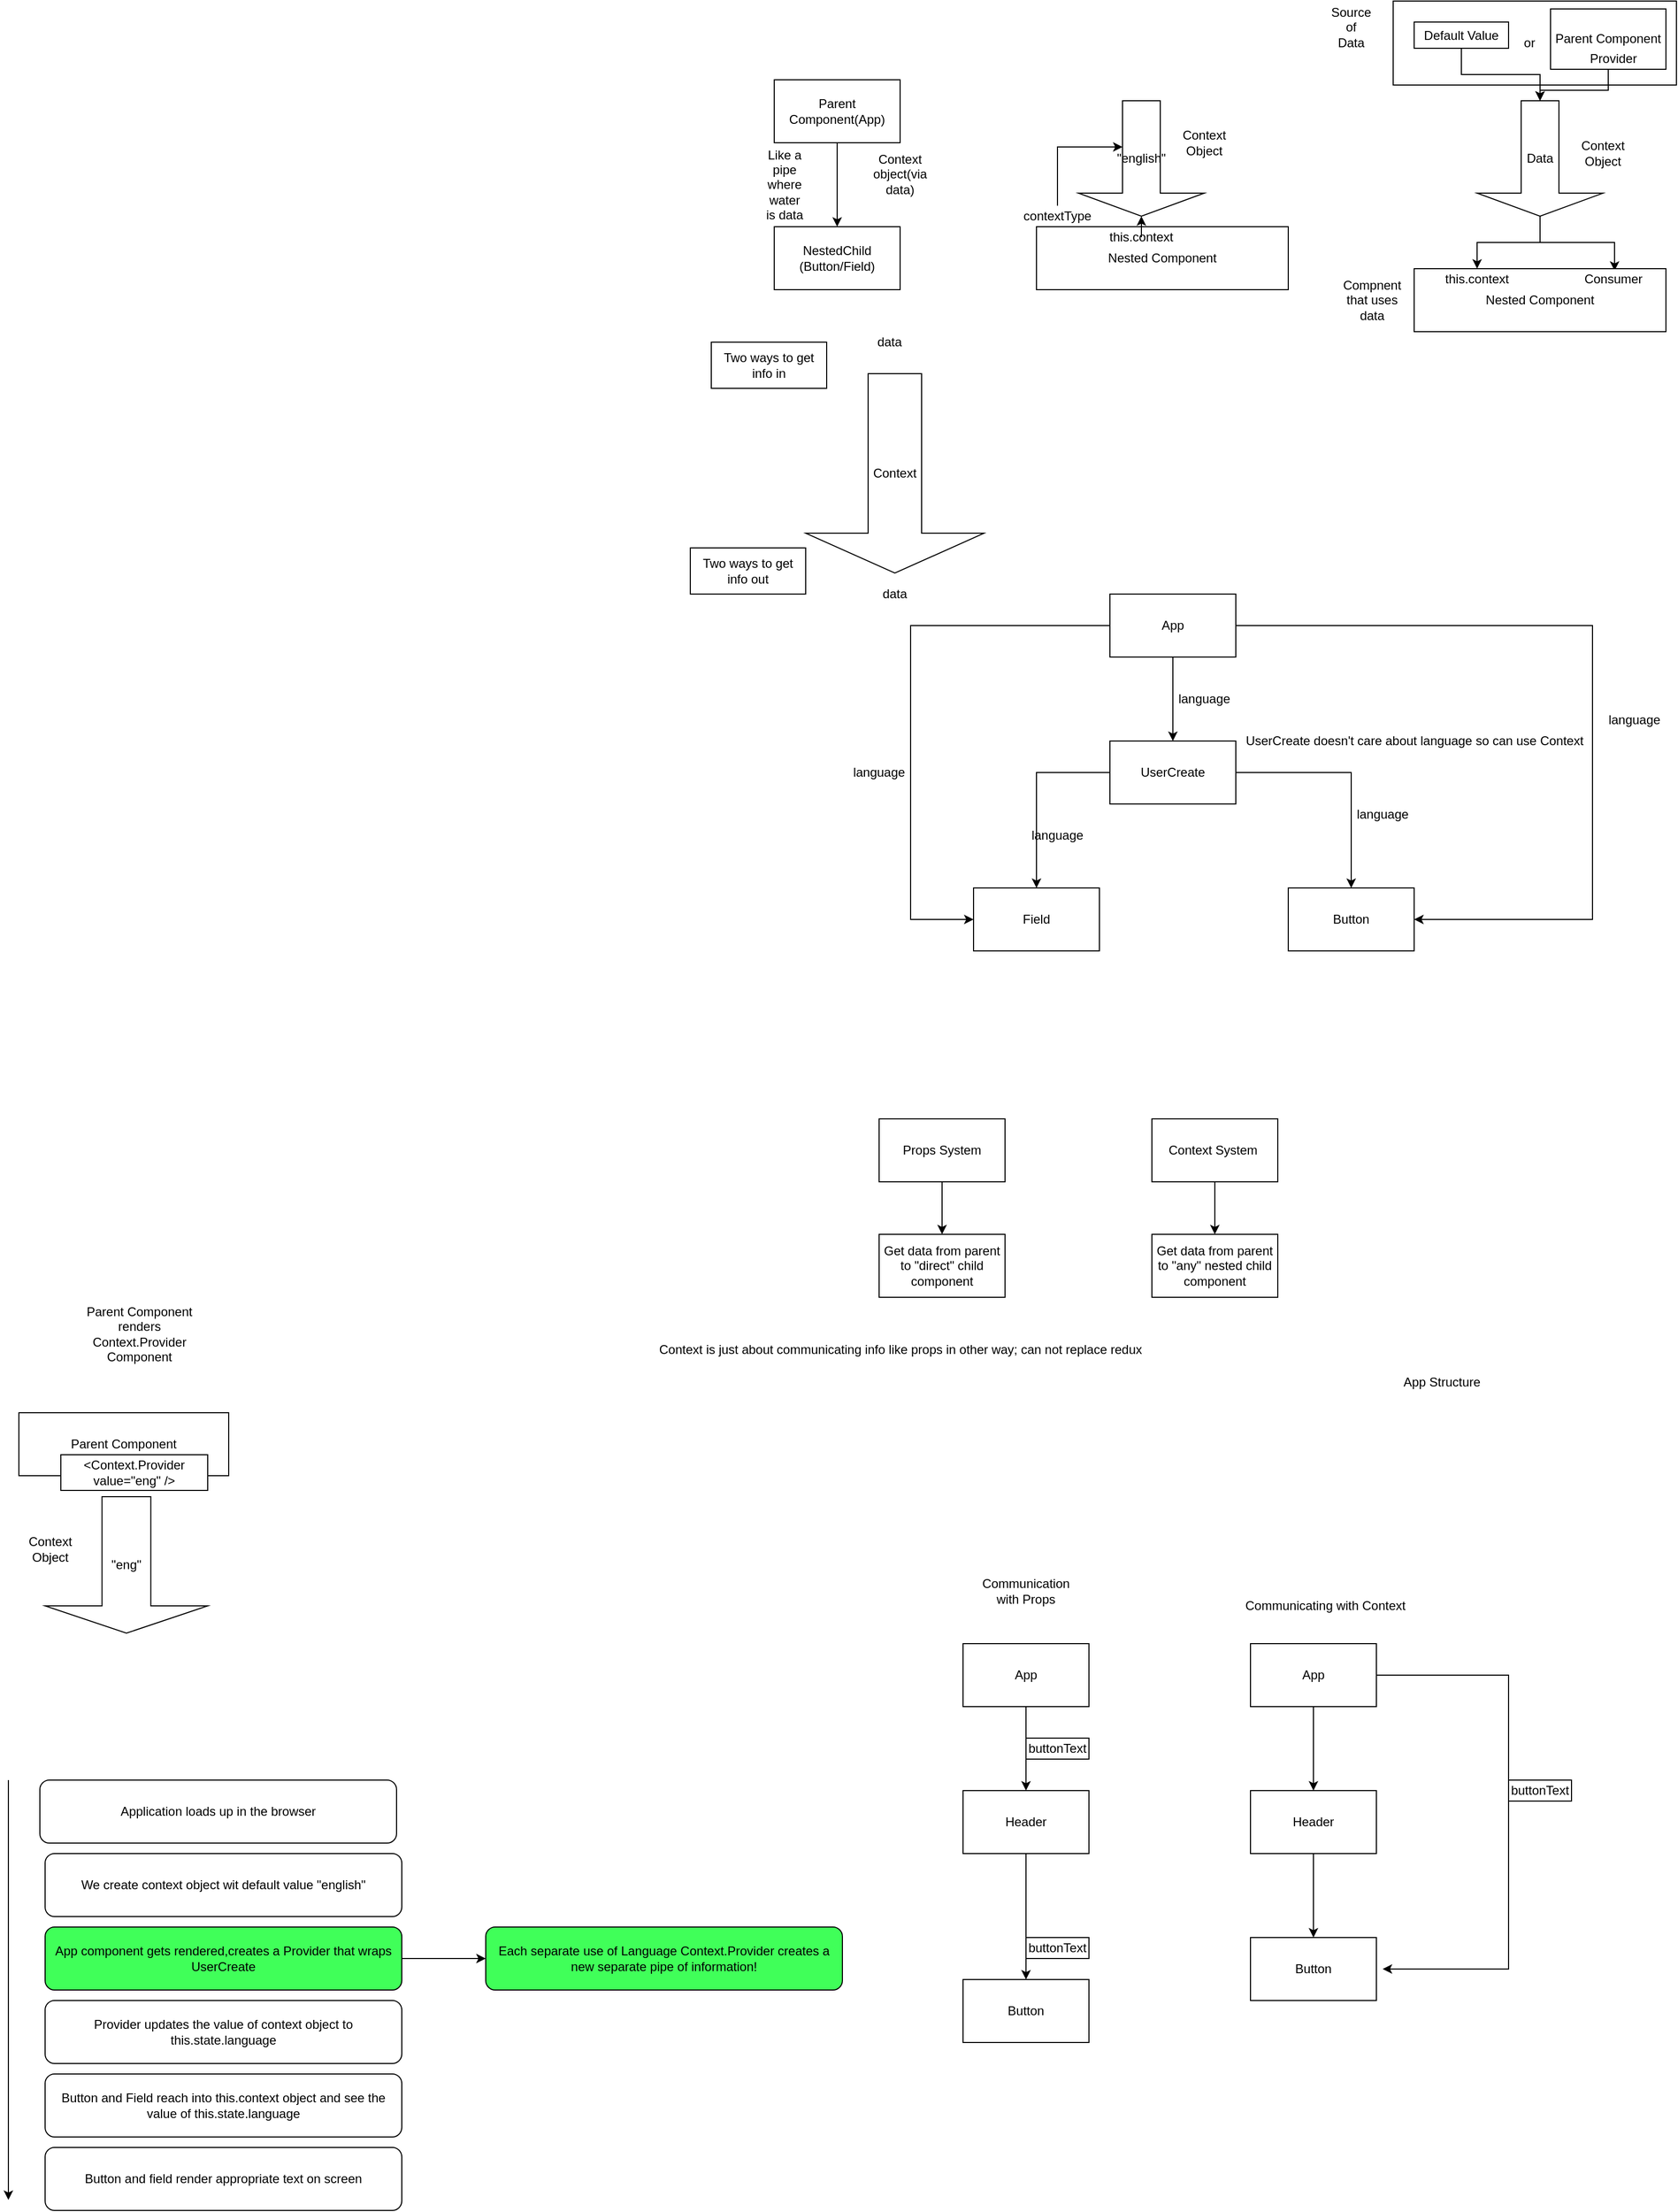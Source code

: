 <mxfile version="13.1.3">
    <diagram id="6hGFLwfOUW9BJ-s0fimq" name="Page-1">
        <mxGraphModel dx="1255" dy="1469" grid="1" gridSize="10" guides="1" tooltips="1" connect="1" arrows="1" fold="1" page="1" pageScale="1" pageWidth="827" pageHeight="1169" math="0" shadow="0">
            <root>
                <mxCell id="0"/>
                <mxCell id="1" parent="0"/>
                <mxCell id="5" value="" style="edgeStyle=orthogonalEdgeStyle;rounded=0;orthogonalLoop=1;jettySize=auto;html=1;" parent="1" source="2" target="4" edge="1">
                    <mxGeometry relative="1" as="geometry"/>
                </mxCell>
                <mxCell id="2" value="Props System" style="rounded=0;whiteSpace=wrap;html=1;" parent="1" vertex="1">
                    <mxGeometry x="60" y="100" width="120" height="60" as="geometry"/>
                </mxCell>
                <mxCell id="7" value="" style="edgeStyle=orthogonalEdgeStyle;rounded=0;orthogonalLoop=1;jettySize=auto;html=1;" parent="1" source="3" target="6" edge="1">
                    <mxGeometry relative="1" as="geometry"/>
                </mxCell>
                <mxCell id="3" value="Context System&amp;nbsp;" style="rounded=0;whiteSpace=wrap;html=1;" parent="1" vertex="1">
                    <mxGeometry x="320" y="100" width="120" height="60" as="geometry"/>
                </mxCell>
                <mxCell id="6" value="Get data from parent to &quot;any&quot; nested child component" style="rounded=0;whiteSpace=wrap;html=1;" parent="1" vertex="1">
                    <mxGeometry x="320" y="210" width="120" height="60" as="geometry"/>
                </mxCell>
                <mxCell id="4" value="Get data from parent to &quot;direct&quot; child component" style="rounded=0;whiteSpace=wrap;html=1;" parent="1" vertex="1">
                    <mxGeometry x="60" y="210" width="120" height="60" as="geometry"/>
                </mxCell>
                <mxCell id="11" value="" style="edgeStyle=orthogonalEdgeStyle;rounded=0;orthogonalLoop=1;jettySize=auto;html=1;" parent="1" source="8" target="10" edge="1">
                    <mxGeometry relative="1" as="geometry"/>
                </mxCell>
                <mxCell id="8" value="App" style="rounded=0;whiteSpace=wrap;html=1;" parent="1" vertex="1">
                    <mxGeometry x="140" y="600" width="120" height="60" as="geometry"/>
                </mxCell>
                <mxCell id="13" value="" style="edgeStyle=orthogonalEdgeStyle;rounded=0;orthogonalLoop=1;jettySize=auto;html=1;" parent="1" source="10" target="12" edge="1">
                    <mxGeometry relative="1" as="geometry"/>
                </mxCell>
                <mxCell id="10" value="Header" style="rounded=0;whiteSpace=wrap;html=1;" parent="1" vertex="1">
                    <mxGeometry x="140" y="740" width="120" height="60" as="geometry"/>
                </mxCell>
                <mxCell id="12" value="Button" style="rounded=0;whiteSpace=wrap;html=1;" parent="1" vertex="1">
                    <mxGeometry x="140" y="920" width="120" height="60" as="geometry"/>
                </mxCell>
                <mxCell id="9" value="Communication with Props" style="text;html=1;strokeColor=none;fillColor=none;align=center;verticalAlign=middle;whiteSpace=wrap;rounded=0;" parent="1" vertex="1">
                    <mxGeometry x="180" y="540" width="40" height="20" as="geometry"/>
                </mxCell>
                <mxCell id="14" value="buttonText" style="rounded=0;whiteSpace=wrap;html=1;" parent="1" vertex="1">
                    <mxGeometry x="200" y="690" width="60" height="20" as="geometry"/>
                </mxCell>
                <mxCell id="15" value="buttonText" style="rounded=0;whiteSpace=wrap;html=1;" parent="1" vertex="1">
                    <mxGeometry x="200" y="880" width="60" height="20" as="geometry"/>
                </mxCell>
                <mxCell id="16" value="" style="edgeStyle=orthogonalEdgeStyle;rounded=0;orthogonalLoop=1;jettySize=auto;html=1;" parent="1" source="17" target="18" edge="1">
                    <mxGeometry relative="1" as="geometry"/>
                </mxCell>
                <mxCell id="27" value="" style="edgeStyle=orthogonalEdgeStyle;rounded=0;orthogonalLoop=1;jettySize=auto;html=1;" parent="1" source="17" edge="1">
                    <mxGeometry relative="1" as="geometry">
                        <mxPoint x="540" y="910" as="targetPoint"/>
                        <Array as="points">
                            <mxPoint x="660" y="630"/>
                            <mxPoint x="660" y="910"/>
                        </Array>
                    </mxGeometry>
                </mxCell>
                <mxCell id="17" value="App" style="rounded=0;whiteSpace=wrap;html=1;" parent="1" vertex="1">
                    <mxGeometry x="414" y="600" width="120" height="60" as="geometry"/>
                </mxCell>
                <mxCell id="25" value="" style="edgeStyle=orthogonalEdgeStyle;rounded=0;orthogonalLoop=1;jettySize=auto;html=1;" parent="1" source="18" target="24" edge="1">
                    <mxGeometry relative="1" as="geometry"/>
                </mxCell>
                <mxCell id="18" value="Header" style="rounded=0;whiteSpace=wrap;html=1;" parent="1" vertex="1">
                    <mxGeometry x="414" y="740" width="120" height="60" as="geometry"/>
                </mxCell>
                <mxCell id="24" value="Button" style="rounded=0;whiteSpace=wrap;html=1;" parent="1" vertex="1">
                    <mxGeometry x="414" y="880" width="120" height="60" as="geometry"/>
                </mxCell>
                <mxCell id="28" value="buttonText" style="rounded=0;whiteSpace=wrap;html=1;" parent="1" vertex="1">
                    <mxGeometry x="660" y="730" width="60" height="20" as="geometry"/>
                </mxCell>
                <mxCell id="29" value="Communicating with Context" style="text;html=1;align=center;verticalAlign=middle;resizable=0;points=[];autosize=1;" parent="1" vertex="1">
                    <mxGeometry x="400" y="554" width="170" height="20" as="geometry"/>
                </mxCell>
                <mxCell id="30" value="Context is just about communicating info like props in other way; can not replace redux" style="text;html=1;align=center;verticalAlign=middle;resizable=0;points=[];autosize=1;" parent="1" vertex="1">
                    <mxGeometry x="-160" y="310" width="480" height="20" as="geometry"/>
                </mxCell>
                <mxCell id="34" value="" style="edgeStyle=orthogonalEdgeStyle;rounded=0;orthogonalLoop=1;jettySize=auto;html=1;" parent="1" source="31" target="33" edge="1">
                    <mxGeometry relative="1" as="geometry"/>
                </mxCell>
                <mxCell id="46" value="" style="edgeStyle=orthogonalEdgeStyle;rounded=0;orthogonalLoop=1;jettySize=auto;html=1;entryX=1;entryY=0.5;entryDx=0;entryDy=0;" parent="1" source="31" target="38" edge="1">
                    <mxGeometry relative="1" as="geometry">
                        <mxPoint x="670" y="-100" as="targetPoint"/>
                        <Array as="points">
                            <mxPoint x="740" y="-370"/>
                            <mxPoint x="740" y="-90"/>
                        </Array>
                    </mxGeometry>
                </mxCell>
                <mxCell id="47" style="edgeStyle=orthogonalEdgeStyle;rounded=0;orthogonalLoop=1;jettySize=auto;html=1;entryX=0;entryY=0.5;entryDx=0;entryDy=0;" parent="1" source="31" target="36" edge="1">
                    <mxGeometry relative="1" as="geometry">
                        <mxPoint x="110" y="-230" as="targetPoint"/>
                        <Array as="points">
                            <mxPoint x="90" y="-370"/>
                            <mxPoint x="90" y="-90"/>
                        </Array>
                    </mxGeometry>
                </mxCell>
                <mxCell id="31" value="App" style="rounded=0;whiteSpace=wrap;html=1;" parent="1" vertex="1">
                    <mxGeometry x="280" y="-400" width="120" height="60" as="geometry"/>
                </mxCell>
                <mxCell id="37" value="" style="edgeStyle=orthogonalEdgeStyle;rounded=0;orthogonalLoop=1;jettySize=auto;html=1;" parent="1" source="33" target="36" edge="1">
                    <mxGeometry relative="1" as="geometry"/>
                </mxCell>
                <mxCell id="39" value="" style="edgeStyle=orthogonalEdgeStyle;rounded=0;orthogonalLoop=1;jettySize=auto;html=1;" parent="1" source="33" target="38" edge="1">
                    <mxGeometry relative="1" as="geometry"/>
                </mxCell>
                <mxCell id="33" value="UserCreate" style="rounded=0;whiteSpace=wrap;html=1;" parent="1" vertex="1">
                    <mxGeometry x="280" y="-260" width="120" height="60" as="geometry"/>
                </mxCell>
                <mxCell id="38" value="Button" style="rounded=0;whiteSpace=wrap;html=1;" parent="1" vertex="1">
                    <mxGeometry x="450" y="-120" width="120" height="60" as="geometry"/>
                </mxCell>
                <mxCell id="36" value="Field" style="rounded=0;whiteSpace=wrap;html=1;" parent="1" vertex="1">
                    <mxGeometry x="150" y="-120" width="120" height="60" as="geometry"/>
                </mxCell>
                <mxCell id="32" value="App Structure" style="text;html=1;align=center;verticalAlign=middle;resizable=0;points=[];autosize=1;" parent="1" vertex="1">
                    <mxGeometry x="551" y="341" width="90" height="20" as="geometry"/>
                </mxCell>
                <mxCell id="35" value="language" style="text;html=1;strokeColor=none;fillColor=none;align=center;verticalAlign=middle;whiteSpace=wrap;rounded=0;" parent="1" vertex="1">
                    <mxGeometry x="350" y="-310" width="40" height="20" as="geometry"/>
                </mxCell>
                <mxCell id="40" value="language" style="text;html=1;strokeColor=none;fillColor=none;align=center;verticalAlign=middle;whiteSpace=wrap;rounded=0;" parent="1" vertex="1">
                    <mxGeometry x="210" y="-180" width="40" height="20" as="geometry"/>
                </mxCell>
                <mxCell id="41" value="language" style="text;html=1;strokeColor=none;fillColor=none;align=center;verticalAlign=middle;whiteSpace=wrap;rounded=0;" parent="1" vertex="1">
                    <mxGeometry x="520" y="-200" width="40" height="20" as="geometry"/>
                </mxCell>
                <mxCell id="42" value="UserCreate doesn't care about language so can use Context" style="text;html=1;align=center;verticalAlign=middle;resizable=0;points=[];autosize=1;" parent="1" vertex="1">
                    <mxGeometry x="400" y="-270" width="340" height="20" as="geometry"/>
                </mxCell>
                <mxCell id="48" value="language" style="text;html=1;strokeColor=none;fillColor=none;align=center;verticalAlign=middle;whiteSpace=wrap;rounded=0;" parent="1" vertex="1">
                    <mxGeometry x="760" y="-290" width="40" height="20" as="geometry"/>
                </mxCell>
                <mxCell id="49" value="language" style="text;html=1;strokeColor=none;fillColor=none;align=center;verticalAlign=middle;whiteSpace=wrap;rounded=0;" parent="1" vertex="1">
                    <mxGeometry x="40" y="-240" width="40" height="20" as="geometry"/>
                </mxCell>
                <mxCell id="52" value="" style="edgeStyle=orthogonalEdgeStyle;rounded=0;orthogonalLoop=1;jettySize=auto;html=1;" edge="1" parent="1" source="50" target="51">
                    <mxGeometry relative="1" as="geometry"/>
                </mxCell>
                <mxCell id="50" value="Parent Component(App)" style="rounded=0;whiteSpace=wrap;html=1;" vertex="1" parent="1">
                    <mxGeometry x="-40" y="-890" width="120" height="60" as="geometry"/>
                </mxCell>
                <mxCell id="51" value="NestedChild&lt;br&gt;(Button/Field)" style="rounded=0;whiteSpace=wrap;html=1;" vertex="1" parent="1">
                    <mxGeometry x="-40" y="-750" width="120" height="60" as="geometry"/>
                </mxCell>
                <mxCell id="53" value="Context object(via data)" style="text;html=1;strokeColor=none;fillColor=none;align=center;verticalAlign=middle;whiteSpace=wrap;rounded=0;" vertex="1" parent="1">
                    <mxGeometry x="60" y="-810" width="40" height="20" as="geometry"/>
                </mxCell>
                <mxCell id="54" value="Like a pipe where water is data" style="text;html=1;strokeColor=none;fillColor=none;align=center;verticalAlign=middle;whiteSpace=wrap;rounded=0;" vertex="1" parent="1">
                    <mxGeometry x="-50" y="-800" width="40" height="20" as="geometry"/>
                </mxCell>
                <mxCell id="59" value="Context" style="shape=singleArrow;direction=south;whiteSpace=wrap;html=1;" vertex="1" parent="1">
                    <mxGeometry x="-10" y="-610" width="170" height="190" as="geometry"/>
                </mxCell>
                <mxCell id="60" value="data" style="text;html=1;strokeColor=none;fillColor=none;align=center;verticalAlign=middle;whiteSpace=wrap;rounded=0;" vertex="1" parent="1">
                    <mxGeometry x="50" y="-650" width="40" height="20" as="geometry"/>
                </mxCell>
                <mxCell id="61" value="data" style="text;html=1;strokeColor=none;fillColor=none;align=center;verticalAlign=middle;whiteSpace=wrap;rounded=0;" vertex="1" parent="1">
                    <mxGeometry x="55" y="-410" width="40" height="20" as="geometry"/>
                </mxCell>
                <mxCell id="62" value="Two ways to get info in" style="rounded=0;whiteSpace=wrap;html=1;" vertex="1" parent="1">
                    <mxGeometry x="-100" y="-640" width="110" height="44" as="geometry"/>
                </mxCell>
                <mxCell id="67" value="Two ways to get info out" style="rounded=0;whiteSpace=wrap;html=1;" vertex="1" parent="1">
                    <mxGeometry x="-120" y="-444" width="110" height="44" as="geometry"/>
                </mxCell>
                <mxCell id="68" value="" style="rounded=0;whiteSpace=wrap;html=1;" vertex="1" parent="1">
                    <mxGeometry x="550" y="-965" width="270" height="80" as="geometry"/>
                </mxCell>
                <mxCell id="85" value="" style="edgeStyle=orthogonalEdgeStyle;rounded=0;orthogonalLoop=1;jettySize=auto;html=1;entryX=0.25;entryY=0;entryDx=0;entryDy=0;" edge="1" parent="1" source="69" target="70">
                    <mxGeometry relative="1" as="geometry"/>
                </mxCell>
                <mxCell id="88" style="edgeStyle=orthogonalEdgeStyle;rounded=0;orthogonalLoop=1;jettySize=auto;html=1;entryX=0.796;entryY=0.033;entryDx=0;entryDy=0;entryPerimeter=0;" edge="1" parent="1" source="69" target="70">
                    <mxGeometry relative="1" as="geometry"/>
                </mxCell>
                <mxCell id="69" value="Data" style="shape=singleArrow;direction=south;whiteSpace=wrap;html=1;" vertex="1" parent="1">
                    <mxGeometry x="630" y="-870" width="120" height="110" as="geometry"/>
                </mxCell>
                <mxCell id="70" value="Nested Component" style="rounded=0;whiteSpace=wrap;html=1;" vertex="1" parent="1">
                    <mxGeometry x="570" y="-710" width="240" height="60" as="geometry"/>
                </mxCell>
                <mxCell id="71" value="Context Object" style="text;html=1;strokeColor=none;fillColor=none;align=center;verticalAlign=middle;whiteSpace=wrap;rounded=0;" vertex="1" parent="1">
                    <mxGeometry x="730" y="-830" width="40" height="20" as="geometry"/>
                </mxCell>
                <mxCell id="72" value="Source of Data" style="text;html=1;strokeColor=none;fillColor=none;align=center;verticalAlign=middle;whiteSpace=wrap;rounded=0;" vertex="1" parent="1">
                    <mxGeometry x="490" y="-950" width="40" height="20" as="geometry"/>
                </mxCell>
                <mxCell id="80" value="" style="edgeStyle=orthogonalEdgeStyle;rounded=0;orthogonalLoop=1;jettySize=auto;html=1;entryX=0;entryY=0.5;entryDx=0;entryDy=0;entryPerimeter=0;" edge="1" parent="1" source="73" target="69">
                    <mxGeometry relative="1" as="geometry">
                        <mxPoint x="615" y="-840" as="targetPoint"/>
                    </mxGeometry>
                </mxCell>
                <mxCell id="73" value="Default Value" style="rounded=0;whiteSpace=wrap;html=1;" vertex="1" parent="1">
                    <mxGeometry x="570" y="-945" width="90" height="25" as="geometry"/>
                </mxCell>
                <mxCell id="82" value="" style="edgeStyle=orthogonalEdgeStyle;rounded=0;orthogonalLoop=1;jettySize=auto;html=1;" edge="1" parent="1" source="74" target="69">
                    <mxGeometry relative="1" as="geometry"/>
                </mxCell>
                <mxCell id="74" value="Parent Component" style="rounded=0;whiteSpace=wrap;html=1;" vertex="1" parent="1">
                    <mxGeometry x="700" y="-957.5" width="110" height="57.5" as="geometry"/>
                </mxCell>
                <mxCell id="76" value="or" style="text;html=1;strokeColor=none;fillColor=none;align=center;verticalAlign=middle;whiteSpace=wrap;rounded=0;" vertex="1" parent="1">
                    <mxGeometry x="660" y="-935" width="40" height="20" as="geometry"/>
                </mxCell>
                <mxCell id="84" value="Provider" style="text;html=1;strokeColor=none;fillColor=none;align=center;verticalAlign=middle;whiteSpace=wrap;rounded=0;" vertex="1" parent="1">
                    <mxGeometry x="740" y="-920" width="40" height="20" as="geometry"/>
                </mxCell>
                <mxCell id="86" value="this.context" style="text;html=1;strokeColor=none;fillColor=none;align=center;verticalAlign=middle;whiteSpace=wrap;rounded=0;" vertex="1" parent="1">
                    <mxGeometry x="610" y="-710" width="40" height="20" as="geometry"/>
                </mxCell>
                <mxCell id="87" value="Compnent that uses data" style="text;html=1;strokeColor=none;fillColor=none;align=center;verticalAlign=middle;whiteSpace=wrap;rounded=0;" vertex="1" parent="1">
                    <mxGeometry x="510" y="-690" width="40" height="20" as="geometry"/>
                </mxCell>
                <mxCell id="89" value="Consumer" style="text;html=1;strokeColor=none;fillColor=none;align=center;verticalAlign=middle;whiteSpace=wrap;rounded=0;" vertex="1" parent="1">
                    <mxGeometry x="740" y="-710" width="40" height="20" as="geometry"/>
                </mxCell>
                <mxCell id="90" value="&quot;english&quot;" style="shape=singleArrow;direction=south;whiteSpace=wrap;html=1;" vertex="1" parent="1">
                    <mxGeometry x="250" y="-870" width="120" height="110" as="geometry"/>
                </mxCell>
                <mxCell id="91" value="Context Object" style="text;html=1;strokeColor=none;fillColor=none;align=center;verticalAlign=middle;whiteSpace=wrap;rounded=0;" vertex="1" parent="1">
                    <mxGeometry x="350" y="-840" width="40" height="20" as="geometry"/>
                </mxCell>
                <mxCell id="92" value="Nested Component" style="rounded=0;whiteSpace=wrap;html=1;" vertex="1" parent="1">
                    <mxGeometry x="210" y="-750" width="240" height="60" as="geometry"/>
                </mxCell>
                <mxCell id="93" value="this.context" style="text;html=1;strokeColor=none;fillColor=none;align=center;verticalAlign=middle;whiteSpace=wrap;rounded=0;" vertex="1" parent="1">
                    <mxGeometry x="290" y="-750" width="40" height="20" as="geometry"/>
                </mxCell>
                <mxCell id="96" style="edgeStyle=orthogonalEdgeStyle;rounded=0;orthogonalLoop=1;jettySize=auto;html=1;entryX=0;entryY=0;entryDx=44;entryDy=78;entryPerimeter=0;" edge="1" parent="1" source="95" target="90">
                    <mxGeometry relative="1" as="geometry">
                        <Array as="points">
                            <mxPoint x="230" y="-826"/>
                        </Array>
                    </mxGeometry>
                </mxCell>
                <mxCell id="95" value="contextType" style="text;html=1;strokeColor=none;fillColor=none;align=center;verticalAlign=middle;whiteSpace=wrap;rounded=0;" vertex="1" parent="1">
                    <mxGeometry x="210" y="-770" width="40" height="20" as="geometry"/>
                </mxCell>
                <mxCell id="99" value="" style="endArrow=classic;html=1;" edge="1" parent="1" target="90">
                    <mxGeometry width="50" height="50" relative="1" as="geometry">
                        <mxPoint x="310" y="-740" as="sourcePoint"/>
                        <mxPoint x="400" y="-810" as="targetPoint"/>
                        <Array as="points">
                            <mxPoint x="310" y="-750"/>
                        </Array>
                    </mxGeometry>
                </mxCell>
                <mxCell id="104" value="Parent Component renders Context.Provider Component" style="text;html=1;strokeColor=none;fillColor=none;align=center;verticalAlign=middle;whiteSpace=wrap;rounded=0;" vertex="1" parent="1">
                    <mxGeometry x="-710" y="280" width="130" height="50" as="geometry"/>
                </mxCell>
                <mxCell id="105" value="&quot;eng&quot;" style="shape=singleArrow;direction=south;whiteSpace=wrap;html=1;" vertex="1" parent="1">
                    <mxGeometry x="-735" y="460" width="155" height="130" as="geometry"/>
                </mxCell>
                <mxCell id="106" value="Parent Component" style="rounded=0;whiteSpace=wrap;html=1;" vertex="1" parent="1">
                    <mxGeometry x="-760" y="380" width="200" height="60" as="geometry"/>
                </mxCell>
                <mxCell id="107" value="&amp;lt;Context.Provider value=&quot;eng&quot; /&amp;gt;" style="rounded=0;whiteSpace=wrap;html=1;" vertex="1" parent="1">
                    <mxGeometry x="-720" y="420" width="140" height="34" as="geometry"/>
                </mxCell>
                <mxCell id="108" value="Context Object" style="text;html=1;strokeColor=none;fillColor=none;align=center;verticalAlign=middle;whiteSpace=wrap;rounded=0;" vertex="1" parent="1">
                    <mxGeometry x="-750" y="500" width="40" height="20" as="geometry"/>
                </mxCell>
                <mxCell id="117" value="" style="edgeStyle=orthogonalEdgeStyle;rounded=0;orthogonalLoop=1;jettySize=auto;html=1;" edge="1" parent="1" source="109" target="116">
                    <mxGeometry relative="1" as="geometry"/>
                </mxCell>
                <mxCell id="109" value="App component gets rendered,creates a Provider that wraps UserCreate" style="rounded=1;whiteSpace=wrap;html=1;fillColor=#40FF59;" vertex="1" parent="1">
                    <mxGeometry x="-735" y="870" width="340" height="60" as="geometry"/>
                </mxCell>
                <mxCell id="116" value="Each separate use of Language Context.Provider creates a new separate pipe of information!" style="rounded=1;whiteSpace=wrap;html=1;fillColor=#40FF59;" vertex="1" parent="1">
                    <mxGeometry x="-315" y="870" width="340" height="60" as="geometry"/>
                </mxCell>
                <mxCell id="110" value="We create context object wit default value &quot;english&quot;" style="rounded=1;whiteSpace=wrap;html=1;" vertex="1" parent="1">
                    <mxGeometry x="-735" y="800" width="340" height="60" as="geometry"/>
                </mxCell>
                <mxCell id="111" value="Application loads up in the browser" style="rounded=1;whiteSpace=wrap;html=1;" vertex="1" parent="1">
                    <mxGeometry x="-740" y="730" width="340" height="60" as="geometry"/>
                </mxCell>
                <mxCell id="112" value="Provider updates the value of context object to this.state.language" style="rounded=1;whiteSpace=wrap;html=1;" vertex="1" parent="1">
                    <mxGeometry x="-735" y="940" width="340" height="60" as="geometry"/>
                </mxCell>
                <mxCell id="113" value="Button and Field reach into this.context object and see the value of this.state.language" style="rounded=1;whiteSpace=wrap;html=1;" vertex="1" parent="1">
                    <mxGeometry x="-735" y="1010" width="340" height="60" as="geometry"/>
                </mxCell>
                <mxCell id="114" value="Button and field render appropriate text on screen" style="rounded=1;whiteSpace=wrap;html=1;" vertex="1" parent="1">
                    <mxGeometry x="-735" y="1080" width="340" height="60" as="geometry"/>
                </mxCell>
                <mxCell id="115" value="" style="endArrow=classic;html=1;" edge="1" parent="1">
                    <mxGeometry width="50" height="50" relative="1" as="geometry">
                        <mxPoint x="-770" y="730" as="sourcePoint"/>
                        <mxPoint x="-770" y="1130" as="targetPoint"/>
                    </mxGeometry>
                </mxCell>
            </root>
        </mxGraphModel>
    </diagram>
</mxfile>